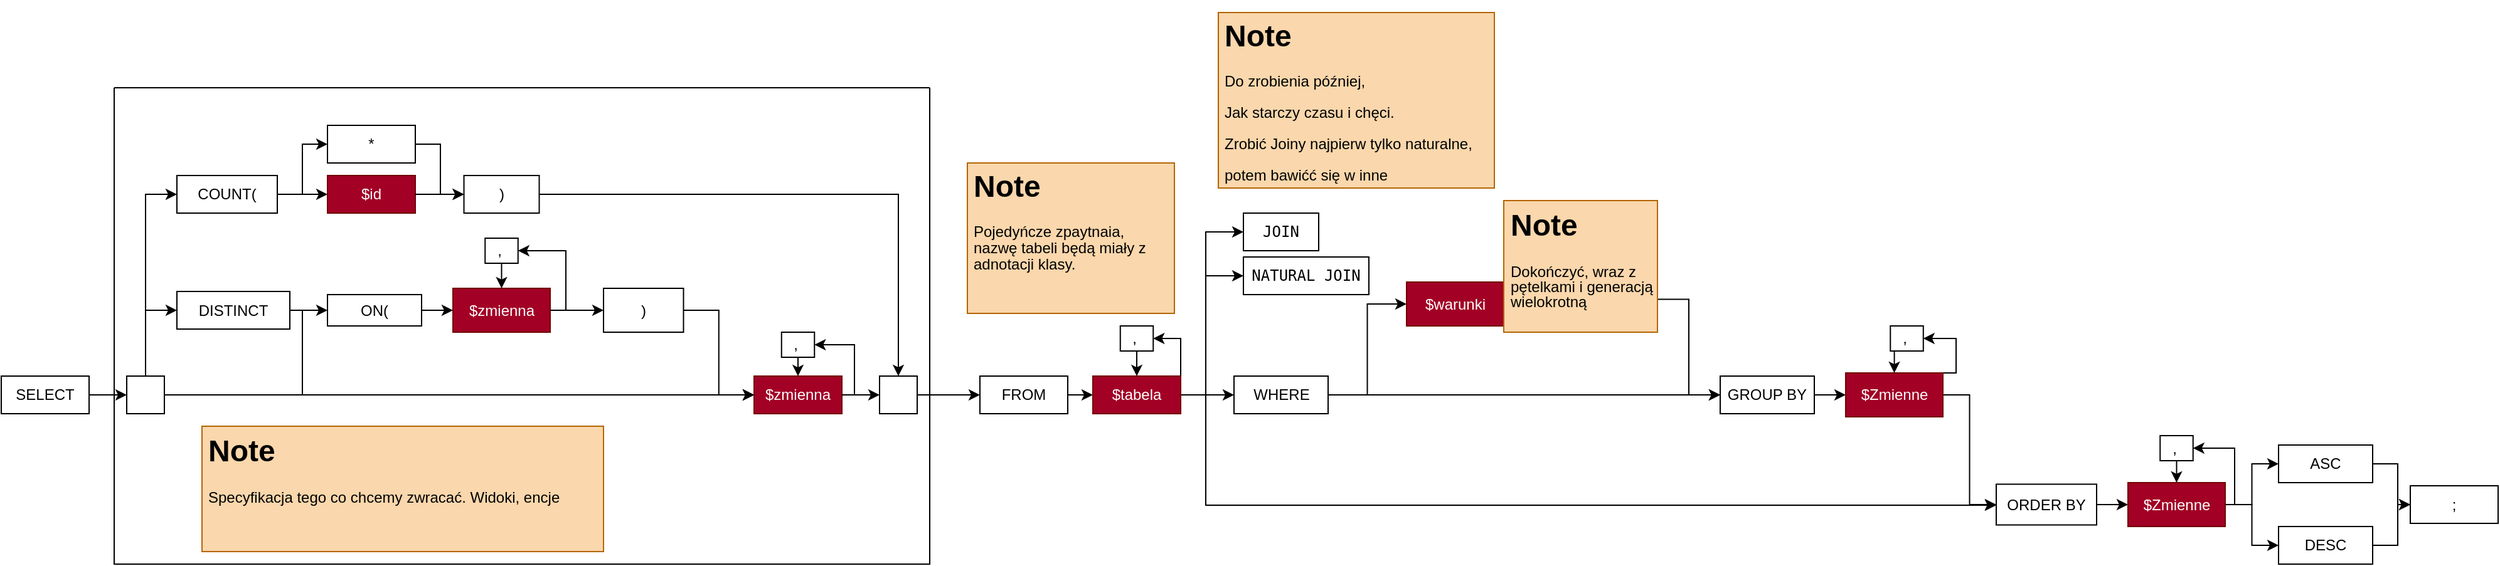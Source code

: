 <mxfile version="24.3.0" type="github">
  <diagram id="OWsG2RuxkK1waqEO1zRi" name="Page-1">
    <mxGraphModel dx="1194" dy="1078" grid="1" gridSize="10" guides="1" tooltips="1" connect="1" arrows="0" fold="1" page="0" pageScale="1" pageWidth="850" pageHeight="1100" math="0" shadow="0">
      <root>
        <mxCell id="0" />
        <mxCell id="1" parent="0" />
        <mxCell id="201" style="edgeStyle=orthogonalEdgeStyle;rounded=0;orthogonalLoop=1;jettySize=auto;html=1;exitX=1;exitY=0.5;exitDx=0;exitDy=0;entryX=0;entryY=0.5;entryDx=0;entryDy=0;fontSize=12;fontColor=#FFFFFF;" parent="1" source="2" target="194" edge="1">
          <mxGeometry relative="1" as="geometry" />
        </mxCell>
        <mxCell id="2" value="SELECT" style="rounded=0;whiteSpace=wrap;html=1;" parent="1" vertex="1">
          <mxGeometry x="-30" y="250" width="70" height="30" as="geometry" />
        </mxCell>
        <mxCell id="75" style="edgeStyle=orthogonalEdgeStyle;rounded=0;orthogonalLoop=1;jettySize=auto;html=1;exitX=1;exitY=0.5;exitDx=0;exitDy=0;entryX=0;entryY=0.5;entryDx=0;entryDy=0;" parent="1" source="67" target="71" edge="1">
          <mxGeometry relative="1" as="geometry" />
        </mxCell>
        <mxCell id="67" value="FROM" style="rounded=0;whiteSpace=wrap;html=1;" parent="1" vertex="1">
          <mxGeometry x="750" y="250" width="70" height="30" as="geometry" />
        </mxCell>
        <mxCell id="73" style="edgeStyle=orthogonalEdgeStyle;rounded=0;orthogonalLoop=1;jettySize=auto;html=1;exitX=1;exitY=0;exitDx=0;exitDy=0;entryX=1;entryY=0.5;entryDx=0;entryDy=0;" parent="1" source="71" target="72" edge="1">
          <mxGeometry relative="1" as="geometry">
            <Array as="points">
              <mxPoint x="910" y="220" />
            </Array>
          </mxGeometry>
        </mxCell>
        <mxCell id="146" style="edgeStyle=orthogonalEdgeStyle;rounded=0;orthogonalLoop=1;jettySize=auto;html=1;exitX=1;exitY=0.5;exitDx=0;exitDy=0;entryX=0;entryY=0.5;entryDx=0;entryDy=0;fontSize=12;fontColor=#000000;" parent="1" source="71" target="142" edge="1">
          <mxGeometry relative="1" as="geometry">
            <Array as="points">
              <mxPoint x="930" y="265" />
              <mxPoint x="930" y="170" />
            </Array>
          </mxGeometry>
        </mxCell>
        <mxCell id="147" style="edgeStyle=orthogonalEdgeStyle;rounded=0;orthogonalLoop=1;jettySize=auto;html=1;exitX=1;exitY=0.5;exitDx=0;exitDy=0;entryX=0;entryY=0.5;entryDx=0;entryDy=0;fontSize=12;fontColor=#000000;" parent="1" source="71" target="141" edge="1">
          <mxGeometry relative="1" as="geometry">
            <Array as="points">
              <mxPoint x="930" y="265" />
              <mxPoint x="930" y="135" />
            </Array>
          </mxGeometry>
        </mxCell>
        <mxCell id="149" style="edgeStyle=orthogonalEdgeStyle;rounded=0;orthogonalLoop=1;jettySize=auto;html=1;exitX=1;exitY=0.5;exitDx=0;exitDy=0;entryX=0;entryY=0.5;entryDx=0;entryDy=0;fontSize=12;fontColor=#FFFFFF;" parent="1" source="71" target="148" edge="1">
          <mxGeometry relative="1" as="geometry" />
        </mxCell>
        <mxCell id="175" style="edgeStyle=orthogonalEdgeStyle;rounded=0;orthogonalLoop=1;jettySize=auto;html=1;exitX=1;exitY=0.5;exitDx=0;exitDy=0;entryX=0;entryY=0.5;entryDx=0;entryDy=0;fontSize=12;fontColor=#FFFFFF;" parent="1" source="71" target="163" edge="1">
          <mxGeometry relative="1" as="geometry">
            <Array as="points">
              <mxPoint x="930" y="265" />
              <mxPoint x="930" y="353" />
              <mxPoint x="1560" y="353" />
            </Array>
          </mxGeometry>
        </mxCell>
        <mxCell id="71" value="$tabela" style="whiteSpace=wrap;html=1;rounded=0;fillColor=#a20025;fontColor=#ffffff;strokeColor=#6F0000;" parent="1" vertex="1">
          <mxGeometry x="840" y="250" width="70" height="30" as="geometry" />
        </mxCell>
        <mxCell id="74" style="edgeStyle=orthogonalEdgeStyle;rounded=0;orthogonalLoop=1;jettySize=auto;html=1;exitX=0.5;exitY=1;exitDx=0;exitDy=0;entryX=0.5;entryY=0;entryDx=0;entryDy=0;" parent="1" source="72" target="71" edge="1">
          <mxGeometry relative="1" as="geometry" />
        </mxCell>
        <mxCell id="72" value=",&amp;nbsp;" style="rounded=0;whiteSpace=wrap;html=1;shadow=0;" parent="1" vertex="1">
          <mxGeometry x="861.88" y="210" width="26.25" height="20" as="geometry" />
        </mxCell>
        <mxCell id="140" value=";" style="rounded=0;whiteSpace=wrap;html=1;" parent="1" vertex="1">
          <mxGeometry x="1890" y="337.5" width="70" height="30" as="geometry" />
        </mxCell>
        <mxCell id="141" value="&lt;pre&gt;&lt;code class=&quot;!whitespace-pre hljs language-ruby&quot;&gt;JOIN&lt;/code&gt;&lt;/pre&gt;" style="rounded=0;whiteSpace=wrap;html=1;" parent="1" vertex="1">
          <mxGeometry x="960" y="120" width="60" height="30" as="geometry" />
        </mxCell>
        <mxCell id="142" value="&lt;pre&gt;NATURAL JOIN&lt;/pre&gt;" style="rounded=0;whiteSpace=wrap;html=1;" parent="1" vertex="1">
          <mxGeometry x="960" y="155" width="100" height="30" as="geometry" />
        </mxCell>
        <mxCell id="143" value="&lt;p style=&quot;line-height: 100%;&quot;&gt;&lt;/p&gt;&lt;h1 style=&quot;line-height: 110%;&quot;&gt;Note&lt;/h1&gt;&lt;p style=&quot;line-height: 110%;&quot;&gt;&lt;font style=&quot;font-size: 12px;&quot;&gt;Do zrobienia później,&lt;/font&gt;&lt;/p&gt;&lt;p style=&quot;line-height: 110%;&quot;&gt;&lt;font style=&quot;font-size: 12px;&quot;&gt;Jak starczy czasu i chęci.&lt;/font&gt;&lt;/p&gt;&lt;p style=&quot;line-height: 110%;&quot;&gt;&lt;font style=&quot;font-size: 12px;&quot;&gt;Zrobić Joiny najpierw tylko naturalne,&lt;/font&gt;&lt;/p&gt;&lt;p style=&quot;line-height: 110%;&quot;&gt;&lt;font style=&quot;font-size: 12px;&quot;&gt;potem bawićć się w inne&lt;/font&gt;&lt;/p&gt;&lt;p&gt;&lt;/p&gt;" style="text;html=1;spacing=5;spacingTop=-20;whiteSpace=wrap;overflow=hidden;rounded=0;fillColor=#fad7ac;strokeColor=#b46504;fontColor=#000000;" parent="1" vertex="1">
          <mxGeometry x="940" y="-40" width="220" height="140" as="geometry" />
        </mxCell>
        <mxCell id="153" style="edgeStyle=orthogonalEdgeStyle;rounded=0;orthogonalLoop=1;jettySize=auto;html=1;exitX=1;exitY=0.5;exitDx=0;exitDy=0;entryX=0;entryY=0.5;entryDx=0;entryDy=0;fontSize=12;fontColor=#FFFFFF;" parent="1" source="148" target="150" edge="1">
          <mxGeometry relative="1" as="geometry" />
        </mxCell>
        <mxCell id="161" style="edgeStyle=orthogonalEdgeStyle;rounded=0;orthogonalLoop=1;jettySize=auto;html=1;exitX=1;exitY=0.5;exitDx=0;exitDy=0;entryX=0;entryY=0.5;entryDx=0;entryDy=0;fontSize=12;fontColor=#FFFFFF;" parent="1" source="148" target="152" edge="1">
          <mxGeometry relative="1" as="geometry" />
        </mxCell>
        <mxCell id="148" value="WHERE" style="rounded=0;whiteSpace=wrap;html=1;fontSize=12;fontColor=#000000;" parent="1" vertex="1">
          <mxGeometry x="952.5" y="250" width="75" height="30" as="geometry" />
        </mxCell>
        <mxCell id="150" value="$warunki" style="whiteSpace=wrap;html=1;rounded=0;fillColor=#a20025;fontColor=#ffffff;strokeColor=#6F0000;fontSize=12;" parent="1" vertex="1">
          <mxGeometry x="1090" y="175" width="77.5" height="35" as="geometry" />
        </mxCell>
        <mxCell id="162" style="edgeStyle=orthogonalEdgeStyle;rounded=0;orthogonalLoop=1;jettySize=auto;html=1;exitX=1;exitY=0.75;exitDx=0;exitDy=0;entryX=0;entryY=0.5;entryDx=0;entryDy=0;fontSize=12;fontColor=#FFFFFF;" parent="1" source="151" target="152" edge="1">
          <mxGeometry relative="1" as="geometry" />
        </mxCell>
        <mxCell id="151" value="&lt;h1&gt;Note&lt;/h1&gt;&lt;p style=&quot;line-height: 100%;&quot;&gt;Dokończyć, wraz z pętelkami i generacją wielokrotną&lt;/p&gt;" style="text;html=1;spacing=5;spacingTop=-20;whiteSpace=wrap;overflow=hidden;rounded=0;fillColor=#fad7ac;strokeColor=#b46504;fontColor=#000000;fontSize=12;" parent="1" vertex="1">
          <mxGeometry x="1167.5" y="110" width="122.5" height="105" as="geometry" />
        </mxCell>
        <mxCell id="159" style="edgeStyle=orthogonalEdgeStyle;rounded=0;orthogonalLoop=1;jettySize=auto;html=1;exitX=1;exitY=0.5;exitDx=0;exitDy=0;entryX=0;entryY=0.5;entryDx=0;entryDy=0;fontSize=12;fontColor=#FFFFFF;" parent="1" source="152" target="154" edge="1">
          <mxGeometry relative="1" as="geometry" />
        </mxCell>
        <mxCell id="152" value="GROUP BY" style="rounded=0;whiteSpace=wrap;html=1;fontSize=12;fontColor=#000000;" parent="1" vertex="1">
          <mxGeometry x="1340" y="250" width="75" height="30" as="geometry" />
        </mxCell>
        <mxCell id="157" style="edgeStyle=orthogonalEdgeStyle;rounded=0;orthogonalLoop=1;jettySize=auto;html=1;exitX=1;exitY=0;exitDx=0;exitDy=0;entryX=1;entryY=0.5;entryDx=0;entryDy=0;fontSize=12;fontColor=#FFFFFF;" parent="1" source="154" target="156" edge="1">
          <mxGeometry relative="1" as="geometry">
            <Array as="points">
              <mxPoint x="1528" y="220" />
            </Array>
          </mxGeometry>
        </mxCell>
        <mxCell id="173" style="edgeStyle=orthogonalEdgeStyle;rounded=0;orthogonalLoop=1;jettySize=auto;html=1;exitX=1;exitY=0.5;exitDx=0;exitDy=0;entryX=0;entryY=0.5;entryDx=0;entryDy=0;fontSize=12;fontColor=#FFFFFF;" parent="1" source="154" target="163" edge="1">
          <mxGeometry relative="1" as="geometry" />
        </mxCell>
        <mxCell id="154" value="$Zmienne" style="whiteSpace=wrap;html=1;rounded=0;fillColor=#a20025;fontColor=#ffffff;strokeColor=#6F0000;fontSize=12;" parent="1" vertex="1">
          <mxGeometry x="1440" y="247.5" width="77.5" height="35" as="geometry" />
        </mxCell>
        <mxCell id="158" style="edgeStyle=orthogonalEdgeStyle;rounded=0;orthogonalLoop=1;jettySize=auto;html=1;exitX=0.5;exitY=1;exitDx=0;exitDy=0;entryX=0.5;entryY=0;entryDx=0;entryDy=0;fontSize=12;fontColor=#FFFFFF;" parent="1" source="156" target="154" edge="1">
          <mxGeometry relative="1" as="geometry" />
        </mxCell>
        <mxCell id="156" value=",&amp;nbsp;" style="rounded=0;whiteSpace=wrap;html=1;shadow=0;" parent="1" vertex="1">
          <mxGeometry x="1475.63" y="210" width="26.25" height="20" as="geometry" />
        </mxCell>
        <mxCell id="207" style="edgeStyle=orthogonalEdgeStyle;rounded=0;orthogonalLoop=1;jettySize=auto;html=1;exitX=1;exitY=0.5;exitDx=0;exitDy=0;entryX=0;entryY=0.5;entryDx=0;entryDy=0;fontSize=12;fontColor=#FFFFFF;" parent="1" source="163" target="167" edge="1">
          <mxGeometry relative="1" as="geometry" />
        </mxCell>
        <mxCell id="163" value="ORDER BY" style="rounded=0;whiteSpace=wrap;html=1;fontSize=12;fontColor=#000000;" parent="1" vertex="1">
          <mxGeometry x="1560" y="336.25" width="80" height="32.5" as="geometry" />
        </mxCell>
        <mxCell id="205" style="edgeStyle=orthogonalEdgeStyle;rounded=0;orthogonalLoop=1;jettySize=auto;html=1;exitX=1;exitY=0.5;exitDx=0;exitDy=0;entryX=0;entryY=0.5;entryDx=0;entryDy=0;fontSize=12;fontColor=#FFFFFF;" parent="1" source="167" target="171" edge="1">
          <mxGeometry relative="1" as="geometry" />
        </mxCell>
        <mxCell id="206" style="edgeStyle=orthogonalEdgeStyle;rounded=0;orthogonalLoop=1;jettySize=auto;html=1;exitX=1;exitY=0.5;exitDx=0;exitDy=0;fontSize=12;fontColor=#FFFFFF;" parent="1" source="167" target="172" edge="1">
          <mxGeometry relative="1" as="geometry" />
        </mxCell>
        <mxCell id="208" style="edgeStyle=orthogonalEdgeStyle;rounded=0;orthogonalLoop=1;jettySize=auto;html=1;exitX=1;exitY=0.5;exitDx=0;exitDy=0;entryX=1;entryY=0.5;entryDx=0;entryDy=0;fontSize=12;fontColor=#FFFFFF;" parent="1" source="167" target="169" edge="1">
          <mxGeometry relative="1" as="geometry">
            <Array as="points">
              <mxPoint x="1750" y="353" />
              <mxPoint x="1750" y="308" />
            </Array>
          </mxGeometry>
        </mxCell>
        <mxCell id="167" value="$Zmienne" style="whiteSpace=wrap;html=1;rounded=0;fillColor=#a20025;fontColor=#ffffff;strokeColor=#6F0000;fontSize=12;" parent="1" vertex="1">
          <mxGeometry x="1664.99" y="335" width="77.5" height="35" as="geometry" />
        </mxCell>
        <mxCell id="168" style="edgeStyle=orthogonalEdgeStyle;rounded=0;orthogonalLoop=1;jettySize=auto;html=1;exitX=0.5;exitY=1;exitDx=0;exitDy=0;entryX=0.5;entryY=0;entryDx=0;entryDy=0;fontSize=12;fontColor=#FFFFFF;" parent="1" source="169" target="167" edge="1">
          <mxGeometry relative="1" as="geometry" />
        </mxCell>
        <mxCell id="169" value=",&amp;nbsp;" style="rounded=0;whiteSpace=wrap;html=1;shadow=0;" parent="1" vertex="1">
          <mxGeometry x="1690.62" y="297.5" width="26.25" height="20" as="geometry" />
        </mxCell>
        <mxCell id="204" style="edgeStyle=orthogonalEdgeStyle;rounded=0;orthogonalLoop=1;jettySize=auto;html=1;exitX=1;exitY=0.5;exitDx=0;exitDy=0;entryX=0;entryY=0.5;entryDx=0;entryDy=0;fontSize=12;fontColor=#FFFFFF;" parent="1" source="171" target="140" edge="1">
          <mxGeometry relative="1" as="geometry" />
        </mxCell>
        <mxCell id="171" value="ASC" style="rounded=0;whiteSpace=wrap;html=1;fontSize=12;fontColor=#000000;" parent="1" vertex="1">
          <mxGeometry x="1785" y="305" width="75" height="30" as="geometry" />
        </mxCell>
        <mxCell id="203" style="edgeStyle=orthogonalEdgeStyle;rounded=0;orthogonalLoop=1;jettySize=auto;html=1;exitX=1;exitY=0.5;exitDx=0;exitDy=0;entryX=0;entryY=0.5;entryDx=0;entryDy=0;fontSize=12;fontColor=#FFFFFF;" parent="1" source="172" target="140" edge="1">
          <mxGeometry relative="1" as="geometry" />
        </mxCell>
        <mxCell id="172" value="DESC" style="rounded=0;whiteSpace=wrap;html=1;fontSize=12;fontColor=#000000;" parent="1" vertex="1">
          <mxGeometry x="1785" y="370" width="75" height="30" as="geometry" />
        </mxCell>
        <mxCell id="177" value="" style="swimlane;startSize=0;fontSize=12;fontColor=#FFFFFF;" parent="1" vertex="1">
          <mxGeometry x="60" y="20" width="650" height="380" as="geometry">
            <mxRectangle x="60" y="20" width="50" height="40" as="alternateBounds" />
          </mxGeometry>
        </mxCell>
        <mxCell id="3" value="COUNT(" style="whiteSpace=wrap;html=1;rounded=0;" parent="177" vertex="1">
          <mxGeometry x="50" y="70" width="80" height="30" as="geometry" />
        </mxCell>
        <mxCell id="8" value="$id" style="whiteSpace=wrap;html=1;rounded=0;fillColor=#a20025;fontColor=#ffffff;strokeColor=#6F0000;" parent="177" vertex="1">
          <mxGeometry x="170" y="70" width="70" height="30" as="geometry" />
        </mxCell>
        <mxCell id="9" value="" style="edgeStyle=none;rounded=0;orthogonalLoop=1;jettySize=auto;html=1;curved=1;" parent="177" source="3" target="8" edge="1">
          <mxGeometry relative="1" as="geometry" />
        </mxCell>
        <mxCell id="199" style="edgeStyle=orthogonalEdgeStyle;rounded=0;orthogonalLoop=1;jettySize=auto;html=1;exitX=1;exitY=0.5;exitDx=0;exitDy=0;entryX=0;entryY=0.5;entryDx=0;entryDy=0;fontSize=12;fontColor=#FFFFFF;" parent="177" source="10" target="14" edge="1">
          <mxGeometry relative="1" as="geometry">
            <Array as="points">
              <mxPoint x="150" y="178" />
              <mxPoint x="150" y="245" />
            </Array>
          </mxGeometry>
        </mxCell>
        <mxCell id="10" value="DISTINCT" style="whiteSpace=wrap;html=1;rounded=0;" parent="177" vertex="1">
          <mxGeometry x="50" y="162.5" width="90" height="30" as="geometry" />
        </mxCell>
        <mxCell id="192" style="edgeStyle=orthogonalEdgeStyle;rounded=0;orthogonalLoop=1;jettySize=auto;html=1;exitX=1;exitY=0.5;exitDx=0;exitDy=0;entryX=0;entryY=0.5;entryDx=0;entryDy=0;fontSize=12;fontColor=#FFFFFF;" parent="177" source="14" target="190" edge="1">
          <mxGeometry relative="1" as="geometry" />
        </mxCell>
        <mxCell id="14" value="$zmienna" style="whiteSpace=wrap;html=1;rounded=0;fillColor=#a20025;fontColor=#ffffff;strokeColor=#6F0000;" parent="177" vertex="1">
          <mxGeometry x="510" y="230" width="70" height="30" as="geometry" />
        </mxCell>
        <mxCell id="19" value="ON(" style="whiteSpace=wrap;html=1;rounded=0;" parent="177" vertex="1">
          <mxGeometry x="170" y="165" width="75" height="25" as="geometry" />
        </mxCell>
        <mxCell id="20" value="" style="edgeStyle=orthogonalEdgeStyle;rounded=0;orthogonalLoop=1;jettySize=auto;html=1;curved=1;" parent="177" source="10" target="19" edge="1">
          <mxGeometry relative="1" as="geometry" />
        </mxCell>
        <mxCell id="21" value="$zmienna" style="whiteSpace=wrap;html=1;rounded=0;fillColor=#a20025;fontColor=#ffffff;strokeColor=#6F0000;" parent="177" vertex="1">
          <mxGeometry x="270" y="160" width="77.5" height="35" as="geometry" />
        </mxCell>
        <mxCell id="22" value="" style="edgeStyle=orthogonalEdgeStyle;rounded=0;orthogonalLoop=1;jettySize=auto;html=1;curved=1;" parent="177" source="19" target="21" edge="1">
          <mxGeometry relative="1" as="geometry" />
        </mxCell>
        <mxCell id="198" style="edgeStyle=orthogonalEdgeStyle;rounded=0;orthogonalLoop=1;jettySize=auto;html=1;exitX=1;exitY=0.5;exitDx=0;exitDy=0;entryX=0;entryY=0.5;entryDx=0;entryDy=0;fontSize=12;fontColor=#FFFFFF;" parent="177" source="24" target="14" edge="1">
          <mxGeometry relative="1" as="geometry" />
        </mxCell>
        <mxCell id="24" value=")" style="whiteSpace=wrap;html=1;rounded=0;direction=east;" parent="177" vertex="1">
          <mxGeometry x="390" y="160" width="63.75" height="35" as="geometry" />
        </mxCell>
        <mxCell id="25" value="" style="edgeStyle=orthogonalEdgeStyle;rounded=0;orthogonalLoop=1;jettySize=auto;html=1;curved=1;" parent="177" source="21" target="24" edge="1">
          <mxGeometry relative="1" as="geometry" />
        </mxCell>
        <mxCell id="36" value="*" style="rounded=0;whiteSpace=wrap;html=1;shadow=0;" parent="177" vertex="1">
          <mxGeometry x="170" y="30" width="70" height="30" as="geometry" />
        </mxCell>
        <mxCell id="176" style="edgeStyle=orthogonalEdgeStyle;rounded=0;orthogonalLoop=1;jettySize=auto;html=1;exitX=1;exitY=0.5;exitDx=0;exitDy=0;entryX=0;entryY=0.5;entryDx=0;entryDy=0;fontSize=12;fontColor=#FFFFFF;" parent="177" source="3" target="36" edge="1">
          <mxGeometry relative="1" as="geometry" />
        </mxCell>
        <mxCell id="45" style="edgeStyle=orthogonalEdgeStyle;rounded=0;orthogonalLoop=1;jettySize=auto;html=1;exitX=0.5;exitY=1;exitDx=0;exitDy=0;entryX=0.5;entryY=0;entryDx=0;entryDy=0;" parent="177" source="41" target="21" edge="1">
          <mxGeometry relative="1" as="geometry" />
        </mxCell>
        <mxCell id="41" value=",&amp;nbsp;" style="rounded=0;whiteSpace=wrap;html=1;shadow=0;" parent="177" vertex="1">
          <mxGeometry x="295.63" y="120" width="26.25" height="20" as="geometry" />
        </mxCell>
        <mxCell id="44" style="edgeStyle=orthogonalEdgeStyle;rounded=0;orthogonalLoop=1;jettySize=auto;html=1;exitX=1;exitY=0.5;exitDx=0;exitDy=0;entryX=1;entryY=0.5;entryDx=0;entryDy=0;" parent="177" source="21" target="41" edge="1">
          <mxGeometry relative="1" as="geometry">
            <Array as="points">
              <mxPoint x="360" y="178" />
              <mxPoint x="360" y="130" />
            </Array>
          </mxGeometry>
        </mxCell>
        <mxCell id="48" style="edgeStyle=orthogonalEdgeStyle;rounded=0;orthogonalLoop=1;jettySize=auto;html=1;exitX=0.5;exitY=1;exitDx=0;exitDy=0;entryX=0.5;entryY=0;entryDx=0;entryDy=0;" parent="177" source="47" target="14" edge="1">
          <mxGeometry relative="1" as="geometry" />
        </mxCell>
        <mxCell id="47" value=",&amp;nbsp;" style="rounded=0;whiteSpace=wrap;html=1;shadow=0;" parent="177" vertex="1">
          <mxGeometry x="531.88" y="195" width="26.25" height="20" as="geometry" />
        </mxCell>
        <mxCell id="49" style="edgeStyle=orthogonalEdgeStyle;rounded=0;orthogonalLoop=1;jettySize=auto;html=1;exitX=1;exitY=0.5;exitDx=0;exitDy=0;entryX=1;entryY=0.5;entryDx=0;entryDy=0;" parent="177" source="14" target="47" edge="1">
          <mxGeometry relative="1" as="geometry">
            <Array as="points">
              <mxPoint x="590" y="245" />
              <mxPoint x="590" y="205" />
            </Array>
          </mxGeometry>
        </mxCell>
        <mxCell id="193" style="edgeStyle=orthogonalEdgeStyle;rounded=0;orthogonalLoop=1;jettySize=auto;html=1;exitX=1;exitY=0.5;exitDx=0;exitDy=0;entryX=0.5;entryY=0;entryDx=0;entryDy=0;fontSize=12;fontColor=#FFFFFF;" parent="177" source="51" target="190" edge="1">
          <mxGeometry relative="1" as="geometry" />
        </mxCell>
        <mxCell id="51" value=")" style="rounded=0;whiteSpace=wrap;html=1;" parent="177" vertex="1">
          <mxGeometry x="278.76" y="70" width="60" height="30" as="geometry" />
        </mxCell>
        <mxCell id="52" style="edgeStyle=orthogonalEdgeStyle;rounded=0;orthogonalLoop=1;jettySize=auto;html=1;exitX=1;exitY=0.5;exitDx=0;exitDy=0;entryX=0;entryY=0.5;entryDx=0;entryDy=0;" parent="177" source="8" target="51" edge="1">
          <mxGeometry relative="1" as="geometry" />
        </mxCell>
        <mxCell id="53" style="edgeStyle=orthogonalEdgeStyle;rounded=0;orthogonalLoop=1;jettySize=auto;html=1;exitX=1;exitY=0.5;exitDx=0;exitDy=0;entryX=0;entryY=0.5;entryDx=0;entryDy=0;" parent="177" source="36" target="51" edge="1">
          <mxGeometry relative="1" as="geometry">
            <Array as="points">
              <mxPoint x="260" y="45" />
              <mxPoint x="260" y="85" />
            </Array>
          </mxGeometry>
        </mxCell>
        <mxCell id="190" value="" style="rounded=0;whiteSpace=wrap;html=1;fontSize=12;fontColor=#FFFFFF;" parent="177" vertex="1">
          <mxGeometry x="610" y="230" width="30" height="30" as="geometry" />
        </mxCell>
        <mxCell id="196" style="edgeStyle=orthogonalEdgeStyle;rounded=0;orthogonalLoop=1;jettySize=auto;html=1;exitX=0.5;exitY=0;exitDx=0;exitDy=0;entryX=0;entryY=0.5;entryDx=0;entryDy=0;fontSize=12;fontColor=#FFFFFF;" parent="177" source="194" target="10" edge="1">
          <mxGeometry relative="1" as="geometry" />
        </mxCell>
        <mxCell id="197" style="edgeStyle=orthogonalEdgeStyle;rounded=0;orthogonalLoop=1;jettySize=auto;html=1;exitX=0.5;exitY=0;exitDx=0;exitDy=0;entryX=0;entryY=0.5;entryDx=0;entryDy=0;fontSize=12;fontColor=#FFFFFF;" parent="177" source="194" target="3" edge="1">
          <mxGeometry relative="1" as="geometry" />
        </mxCell>
        <mxCell id="200" style="edgeStyle=orthogonalEdgeStyle;rounded=0;orthogonalLoop=1;jettySize=auto;html=1;exitX=1;exitY=0.5;exitDx=0;exitDy=0;entryX=0;entryY=0.5;entryDx=0;entryDy=0;fontSize=12;fontColor=#FFFFFF;" parent="177" source="194" target="14" edge="1">
          <mxGeometry relative="1" as="geometry" />
        </mxCell>
        <mxCell id="194" value="" style="rounded=0;whiteSpace=wrap;html=1;fontSize=12;fontColor=#FFFFFF;" parent="177" vertex="1">
          <mxGeometry x="10" y="230" width="30" height="30" as="geometry" />
        </mxCell>
        <mxCell id="202" value="&lt;h1&gt;Note&lt;/h1&gt;&lt;p style=&quot;line-height: 100%;&quot;&gt;Specyfikacja tego co chcemy zwracać. Widoki, encje&lt;/p&gt;" style="text;html=1;spacing=5;spacingTop=-20;whiteSpace=wrap;overflow=hidden;rounded=0;fillColor=#fad7ac;strokeColor=#b46504;fontColor=#000000;fontSize=12;" parent="177" vertex="1">
          <mxGeometry x="70" y="270" width="320" height="100" as="geometry" />
        </mxCell>
        <mxCell id="191" style="edgeStyle=orthogonalEdgeStyle;rounded=0;orthogonalLoop=1;jettySize=auto;html=1;exitX=1;exitY=0.5;exitDx=0;exitDy=0;entryX=0;entryY=0.5;entryDx=0;entryDy=0;fontSize=12;fontColor=#FFFFFF;" parent="1" source="190" target="67" edge="1">
          <mxGeometry relative="1" as="geometry" />
        </mxCell>
        <mxCell id="ci_DQCMtS3LZxM7C9-YY-208" value="&lt;p style=&quot;line-height: 100%;&quot;&gt;&lt;/p&gt;&lt;h1 style=&quot;line-height: 110%;&quot;&gt;Note&lt;/h1&gt;&lt;p style=&quot;line-height: 110%;&quot;&gt;Pojedyńcze zpaytnaia, nazwę tabeli będą miały z adnotacji klasy.&lt;br&gt;&lt;/p&gt;&lt;p&gt;&lt;/p&gt;" style="text;html=1;spacing=5;spacingTop=-20;whiteSpace=wrap;overflow=hidden;rounded=0;fillColor=#fad7ac;strokeColor=#b46504;fontColor=#000000;" vertex="1" parent="1">
          <mxGeometry x="740" y="80" width="165" height="120" as="geometry" />
        </mxCell>
      </root>
    </mxGraphModel>
  </diagram>
</mxfile>
